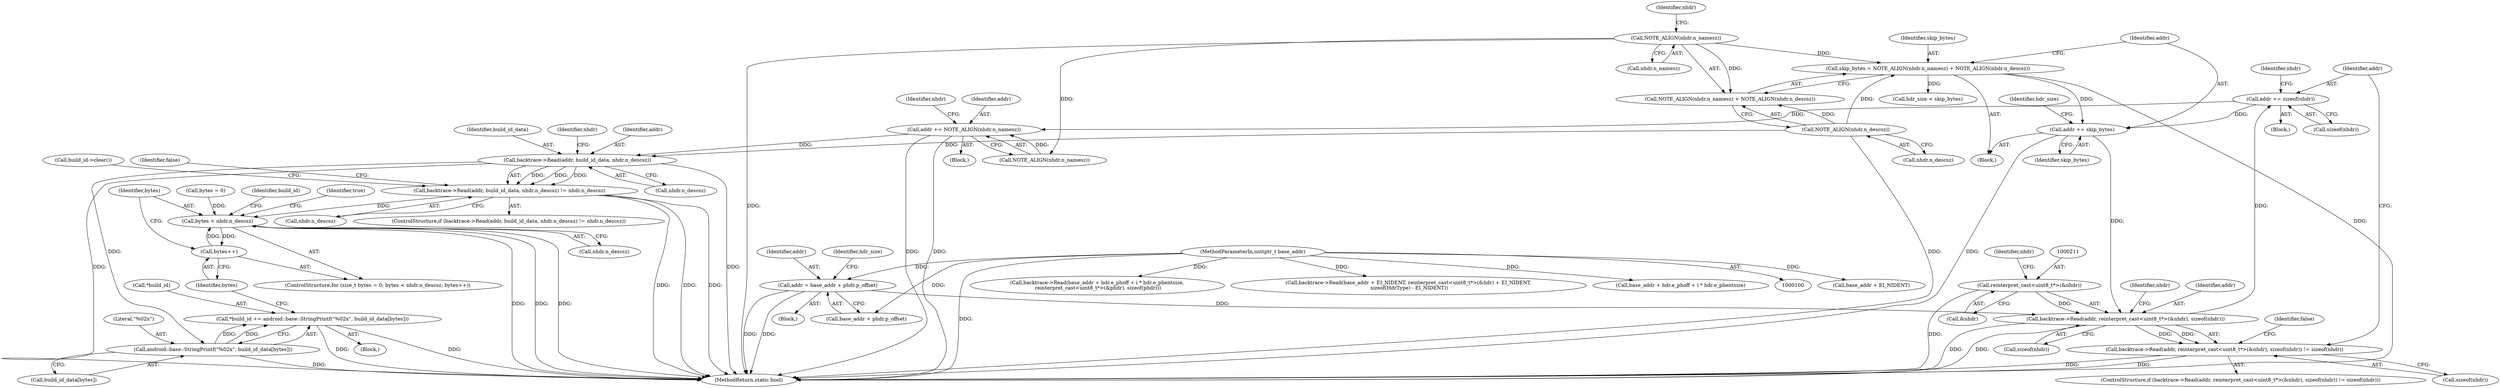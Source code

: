 digraph "0_Android_d917514bd6b270df431ea4e781a865764d406120@API" {
"1000221" [label="(Call,addr += sizeof(nhdr))"];
"1000208" [label="(Call,backtrace->Read(addr, reinterpret_cast<uint8_t*>(&nhdr), sizeof(nhdr)))"];
"1000310" [label="(Call,addr += skip_bytes)"];
"1000299" [label="(Call,skip_bytes = NOTE_ALIGN(nhdr.n_namesz) + NOTE_ALIGN(nhdr.n_descsz))"];
"1000302" [label="(Call,NOTE_ALIGN(nhdr.n_namesz))"];
"1000306" [label="(Call,NOTE_ALIGN(nhdr.n_descsz))"];
"1000221" [label="(Call,addr += sizeof(nhdr))"];
"1000192" [label="(Call,addr = base_addr + phdr.p_offset)"];
"1000102" [label="(MethodParameterIn,uintptr_t base_addr)"];
"1000210" [label="(Call,reinterpret_cast<uint8_t*>(&nhdr))"];
"1000232" [label="(Call,addr += NOTE_ALIGN(nhdr.n_namesz))"];
"1000256" [label="(Call,backtrace->Read(addr, build_id_data, nhdr.n_descsz))"];
"1000255" [label="(Call,backtrace->Read(addr, build_id_data, nhdr.n_descsz) != nhdr.n_descsz)"];
"1000274" [label="(Call,bytes < nhdr.n_descsz)"];
"1000279" [label="(Call,bytes++)"];
"1000285" [label="(Call,android::base::StringPrintf(\"%02x\", build_id_data[bytes]))"];
"1000282" [label="(Call,*build_id += android::base::StringPrintf(\"%02x\", build_id_data[bytes]))"];
"1000207" [label="(Call,backtrace->Read(addr, reinterpret_cast<uint8_t*>(&nhdr), sizeof(nhdr)) != sizeof(nhdr))"];
"1000268" [label="(Call,build_id->clear())"];
"1000201" [label="(Identifier,hdr_size)"];
"1000306" [label="(Call,NOTE_ALIGN(nhdr.n_descsz))"];
"1000282" [label="(Call,*build_id += android::base::StringPrintf(\"%02x\", build_id_data[bytes]))"];
"1000269" [label="(ControlStructure,for (size_t bytes = 0; bytes < nhdr.n_descsz; bytes++))"];
"1000287" [label="(Call,build_id_data[bytes])"];
"1000228" [label="(Identifier,nhdr)"];
"1000220" [label="(Identifier,false)"];
"1000254" [label="(ControlStructure,if (backtrace->Read(addr, build_id_data, nhdr.n_descsz) != nhdr.n_descsz))"];
"1000274" [label="(Call,bytes < nhdr.n_descsz)"];
"1000280" [label="(Identifier,bytes)"];
"1000217" [label="(Identifier,nhdr)"];
"1000315" [label="(Identifier,hdr_size)"];
"1000234" [label="(Call,NOTE_ALIGN(nhdr.n_namesz))"];
"1000193" [label="(Identifier,addr)"];
"1000208" [label="(Call,backtrace->Read(addr, reinterpret_cast<uint8_t*>(&nhdr), sizeof(nhdr)))"];
"1000119" [label="(Call,base_addr + EI_NIDENT)"];
"1000256" [label="(Call,backtrace->Read(addr, build_id_data, nhdr.n_descsz))"];
"1000275" [label="(Identifier,bytes)"];
"1000155" [label="(Call,backtrace->Read(base_addr + hdr.e_phoff + i * hdr.e_phentsize,\n reinterpret_cast<uint8_t*>(&phdr), sizeof(phdr)))"];
"1000302" [label="(Call,NOTE_ALIGN(nhdr.n_namesz))"];
"1000216" [label="(Call,sizeof(nhdr))"];
"1000293" [label="(Block,)"];
"1000301" [label="(Call,NOTE_ALIGN(nhdr.n_namesz) + NOTE_ALIGN(nhdr.n_descsz))"];
"1000271" [label="(Call,bytes = 0)"];
"1000307" [label="(Call,nhdr.n_descsz)"];
"1000311" [label="(Identifier,addr)"];
"1000233" [label="(Identifier,addr)"];
"1000206" [label="(ControlStructure,if (backtrace->Read(addr, reinterpret_cast<uint8_t*>(&nhdr), sizeof(nhdr)) != sizeof(nhdr)))"];
"1000192" [label="(Call,addr = base_addr + phdr.p_offset)"];
"1000259" [label="(Call,nhdr.n_descsz)"];
"1000209" [label="(Identifier,addr)"];
"1000257" [label="(Identifier,addr)"];
"1000284" [label="(Identifier,build_id)"];
"1000299" [label="(Call,skip_bytes = NOTE_ALIGN(nhdr.n_namesz) + NOTE_ALIGN(nhdr.n_descsz))"];
"1000262" [label="(Call,nhdr.n_descsz)"];
"1000324" [label="(MethodReturn,static bool)"];
"1000308" [label="(Identifier,nhdr)"];
"1000267" [label="(Identifier,false)"];
"1000285" [label="(Call,android::base::StringPrintf(\"%02x\", build_id_data[bytes]))"];
"1000276" [label="(Call,nhdr.n_descsz)"];
"1000281" [label="(Block,)"];
"1000204" [label="(Block,)"];
"1000242" [label="(Identifier,nhdr)"];
"1000232" [label="(Call,addr += NOTE_ALIGN(nhdr.n_namesz))"];
"1000258" [label="(Identifier,build_id_data)"];
"1000222" [label="(Identifier,addr)"];
"1000118" [label="(Call,backtrace->Read(base_addr + EI_NIDENT, reinterpret_cast<uint8_t*>(&hdr) + EI_NIDENT,\n sizeof(HdrType) - EI_NIDENT))"];
"1000207" [label="(Call,backtrace->Read(addr, reinterpret_cast<uint8_t*>(&nhdr), sizeof(nhdr)) != sizeof(nhdr))"];
"1000221" [label="(Call,addr += sizeof(nhdr))"];
"1000212" [label="(Call,&nhdr)"];
"1000215" [label="(Identifier,nhdr)"];
"1000291" [label="(Identifier,true)"];
"1000310" [label="(Call,addr += skip_bytes)"];
"1000231" [label="(Block,)"];
"1000156" [label="(Call,base_addr + hdr.e_phoff + i * hdr.e_phentsize)"];
"1000255" [label="(Call,backtrace->Read(addr, build_id_data, nhdr.n_descsz) != nhdr.n_descsz)"];
"1000303" [label="(Call,nhdr.n_namesz)"];
"1000194" [label="(Call,base_addr + phdr.p_offset)"];
"1000286" [label="(Literal,\"%02x\")"];
"1000283" [label="(Call,*build_id)"];
"1000263" [label="(Identifier,nhdr)"];
"1000184" [label="(Block,)"];
"1000223" [label="(Call,sizeof(nhdr))"];
"1000210" [label="(Call,reinterpret_cast<uint8_t*>(&nhdr))"];
"1000214" [label="(Call,sizeof(nhdr))"];
"1000102" [label="(MethodParameterIn,uintptr_t base_addr)"];
"1000279" [label="(Call,bytes++)"];
"1000314" [label="(Call,hdr_size < skip_bytes)"];
"1000312" [label="(Identifier,skip_bytes)"];
"1000300" [label="(Identifier,skip_bytes)"];
"1000221" -> "1000204"  [label="AST: "];
"1000221" -> "1000223"  [label="CFG: "];
"1000222" -> "1000221"  [label="AST: "];
"1000223" -> "1000221"  [label="AST: "];
"1000228" -> "1000221"  [label="CFG: "];
"1000208" -> "1000221"  [label="DDG: "];
"1000221" -> "1000232"  [label="DDG: "];
"1000221" -> "1000310"  [label="DDG: "];
"1000208" -> "1000207"  [label="AST: "];
"1000208" -> "1000214"  [label="CFG: "];
"1000209" -> "1000208"  [label="AST: "];
"1000210" -> "1000208"  [label="AST: "];
"1000214" -> "1000208"  [label="AST: "];
"1000217" -> "1000208"  [label="CFG: "];
"1000208" -> "1000324"  [label="DDG: "];
"1000208" -> "1000324"  [label="DDG: "];
"1000208" -> "1000207"  [label="DDG: "];
"1000208" -> "1000207"  [label="DDG: "];
"1000310" -> "1000208"  [label="DDG: "];
"1000192" -> "1000208"  [label="DDG: "];
"1000210" -> "1000208"  [label="DDG: "];
"1000310" -> "1000293"  [label="AST: "];
"1000310" -> "1000312"  [label="CFG: "];
"1000311" -> "1000310"  [label="AST: "];
"1000312" -> "1000310"  [label="AST: "];
"1000315" -> "1000310"  [label="CFG: "];
"1000310" -> "1000324"  [label="DDG: "];
"1000299" -> "1000310"  [label="DDG: "];
"1000299" -> "1000293"  [label="AST: "];
"1000299" -> "1000301"  [label="CFG: "];
"1000300" -> "1000299"  [label="AST: "];
"1000301" -> "1000299"  [label="AST: "];
"1000311" -> "1000299"  [label="CFG: "];
"1000299" -> "1000324"  [label="DDG: "];
"1000302" -> "1000299"  [label="DDG: "];
"1000306" -> "1000299"  [label="DDG: "];
"1000299" -> "1000314"  [label="DDG: "];
"1000302" -> "1000301"  [label="AST: "];
"1000302" -> "1000303"  [label="CFG: "];
"1000303" -> "1000302"  [label="AST: "];
"1000308" -> "1000302"  [label="CFG: "];
"1000302" -> "1000324"  [label="DDG: "];
"1000302" -> "1000234"  [label="DDG: "];
"1000302" -> "1000301"  [label="DDG: "];
"1000306" -> "1000301"  [label="AST: "];
"1000306" -> "1000307"  [label="CFG: "];
"1000307" -> "1000306"  [label="AST: "];
"1000301" -> "1000306"  [label="CFG: "];
"1000306" -> "1000324"  [label="DDG: "];
"1000306" -> "1000256"  [label="DDG: "];
"1000306" -> "1000301"  [label="DDG: "];
"1000192" -> "1000184"  [label="AST: "];
"1000192" -> "1000194"  [label="CFG: "];
"1000193" -> "1000192"  [label="AST: "];
"1000194" -> "1000192"  [label="AST: "];
"1000201" -> "1000192"  [label="CFG: "];
"1000192" -> "1000324"  [label="DDG: "];
"1000192" -> "1000324"  [label="DDG: "];
"1000102" -> "1000192"  [label="DDG: "];
"1000102" -> "1000100"  [label="AST: "];
"1000102" -> "1000324"  [label="DDG: "];
"1000102" -> "1000118"  [label="DDG: "];
"1000102" -> "1000119"  [label="DDG: "];
"1000102" -> "1000155"  [label="DDG: "];
"1000102" -> "1000156"  [label="DDG: "];
"1000102" -> "1000194"  [label="DDG: "];
"1000210" -> "1000212"  [label="CFG: "];
"1000211" -> "1000210"  [label="AST: "];
"1000212" -> "1000210"  [label="AST: "];
"1000215" -> "1000210"  [label="CFG: "];
"1000210" -> "1000324"  [label="DDG: "];
"1000232" -> "1000231"  [label="AST: "];
"1000232" -> "1000234"  [label="CFG: "];
"1000233" -> "1000232"  [label="AST: "];
"1000234" -> "1000232"  [label="AST: "];
"1000242" -> "1000232"  [label="CFG: "];
"1000232" -> "1000324"  [label="DDG: "];
"1000232" -> "1000324"  [label="DDG: "];
"1000234" -> "1000232"  [label="DDG: "];
"1000232" -> "1000256"  [label="DDG: "];
"1000256" -> "1000255"  [label="AST: "];
"1000256" -> "1000259"  [label="CFG: "];
"1000257" -> "1000256"  [label="AST: "];
"1000258" -> "1000256"  [label="AST: "];
"1000259" -> "1000256"  [label="AST: "];
"1000263" -> "1000256"  [label="CFG: "];
"1000256" -> "1000324"  [label="DDG: "];
"1000256" -> "1000324"  [label="DDG: "];
"1000256" -> "1000255"  [label="DDG: "];
"1000256" -> "1000255"  [label="DDG: "];
"1000256" -> "1000255"  [label="DDG: "];
"1000256" -> "1000285"  [label="DDG: "];
"1000255" -> "1000254"  [label="AST: "];
"1000255" -> "1000262"  [label="CFG: "];
"1000262" -> "1000255"  [label="AST: "];
"1000267" -> "1000255"  [label="CFG: "];
"1000268" -> "1000255"  [label="CFG: "];
"1000255" -> "1000324"  [label="DDG: "];
"1000255" -> "1000324"  [label="DDG: "];
"1000255" -> "1000324"  [label="DDG: "];
"1000255" -> "1000274"  [label="DDG: "];
"1000274" -> "1000269"  [label="AST: "];
"1000274" -> "1000276"  [label="CFG: "];
"1000275" -> "1000274"  [label="AST: "];
"1000276" -> "1000274"  [label="AST: "];
"1000284" -> "1000274"  [label="CFG: "];
"1000291" -> "1000274"  [label="CFG: "];
"1000274" -> "1000324"  [label="DDG: "];
"1000274" -> "1000324"  [label="DDG: "];
"1000274" -> "1000324"  [label="DDG: "];
"1000279" -> "1000274"  [label="DDG: "];
"1000271" -> "1000274"  [label="DDG: "];
"1000274" -> "1000279"  [label="DDG: "];
"1000279" -> "1000269"  [label="AST: "];
"1000279" -> "1000280"  [label="CFG: "];
"1000280" -> "1000279"  [label="AST: "];
"1000275" -> "1000279"  [label="CFG: "];
"1000285" -> "1000282"  [label="AST: "];
"1000285" -> "1000287"  [label="CFG: "];
"1000286" -> "1000285"  [label="AST: "];
"1000287" -> "1000285"  [label="AST: "];
"1000282" -> "1000285"  [label="CFG: "];
"1000285" -> "1000324"  [label="DDG: "];
"1000285" -> "1000282"  [label="DDG: "];
"1000285" -> "1000282"  [label="DDG: "];
"1000282" -> "1000281"  [label="AST: "];
"1000283" -> "1000282"  [label="AST: "];
"1000280" -> "1000282"  [label="CFG: "];
"1000282" -> "1000324"  [label="DDG: "];
"1000282" -> "1000324"  [label="DDG: "];
"1000207" -> "1000206"  [label="AST: "];
"1000207" -> "1000216"  [label="CFG: "];
"1000216" -> "1000207"  [label="AST: "];
"1000220" -> "1000207"  [label="CFG: "];
"1000222" -> "1000207"  [label="CFG: "];
"1000207" -> "1000324"  [label="DDG: "];
"1000207" -> "1000324"  [label="DDG: "];
}

